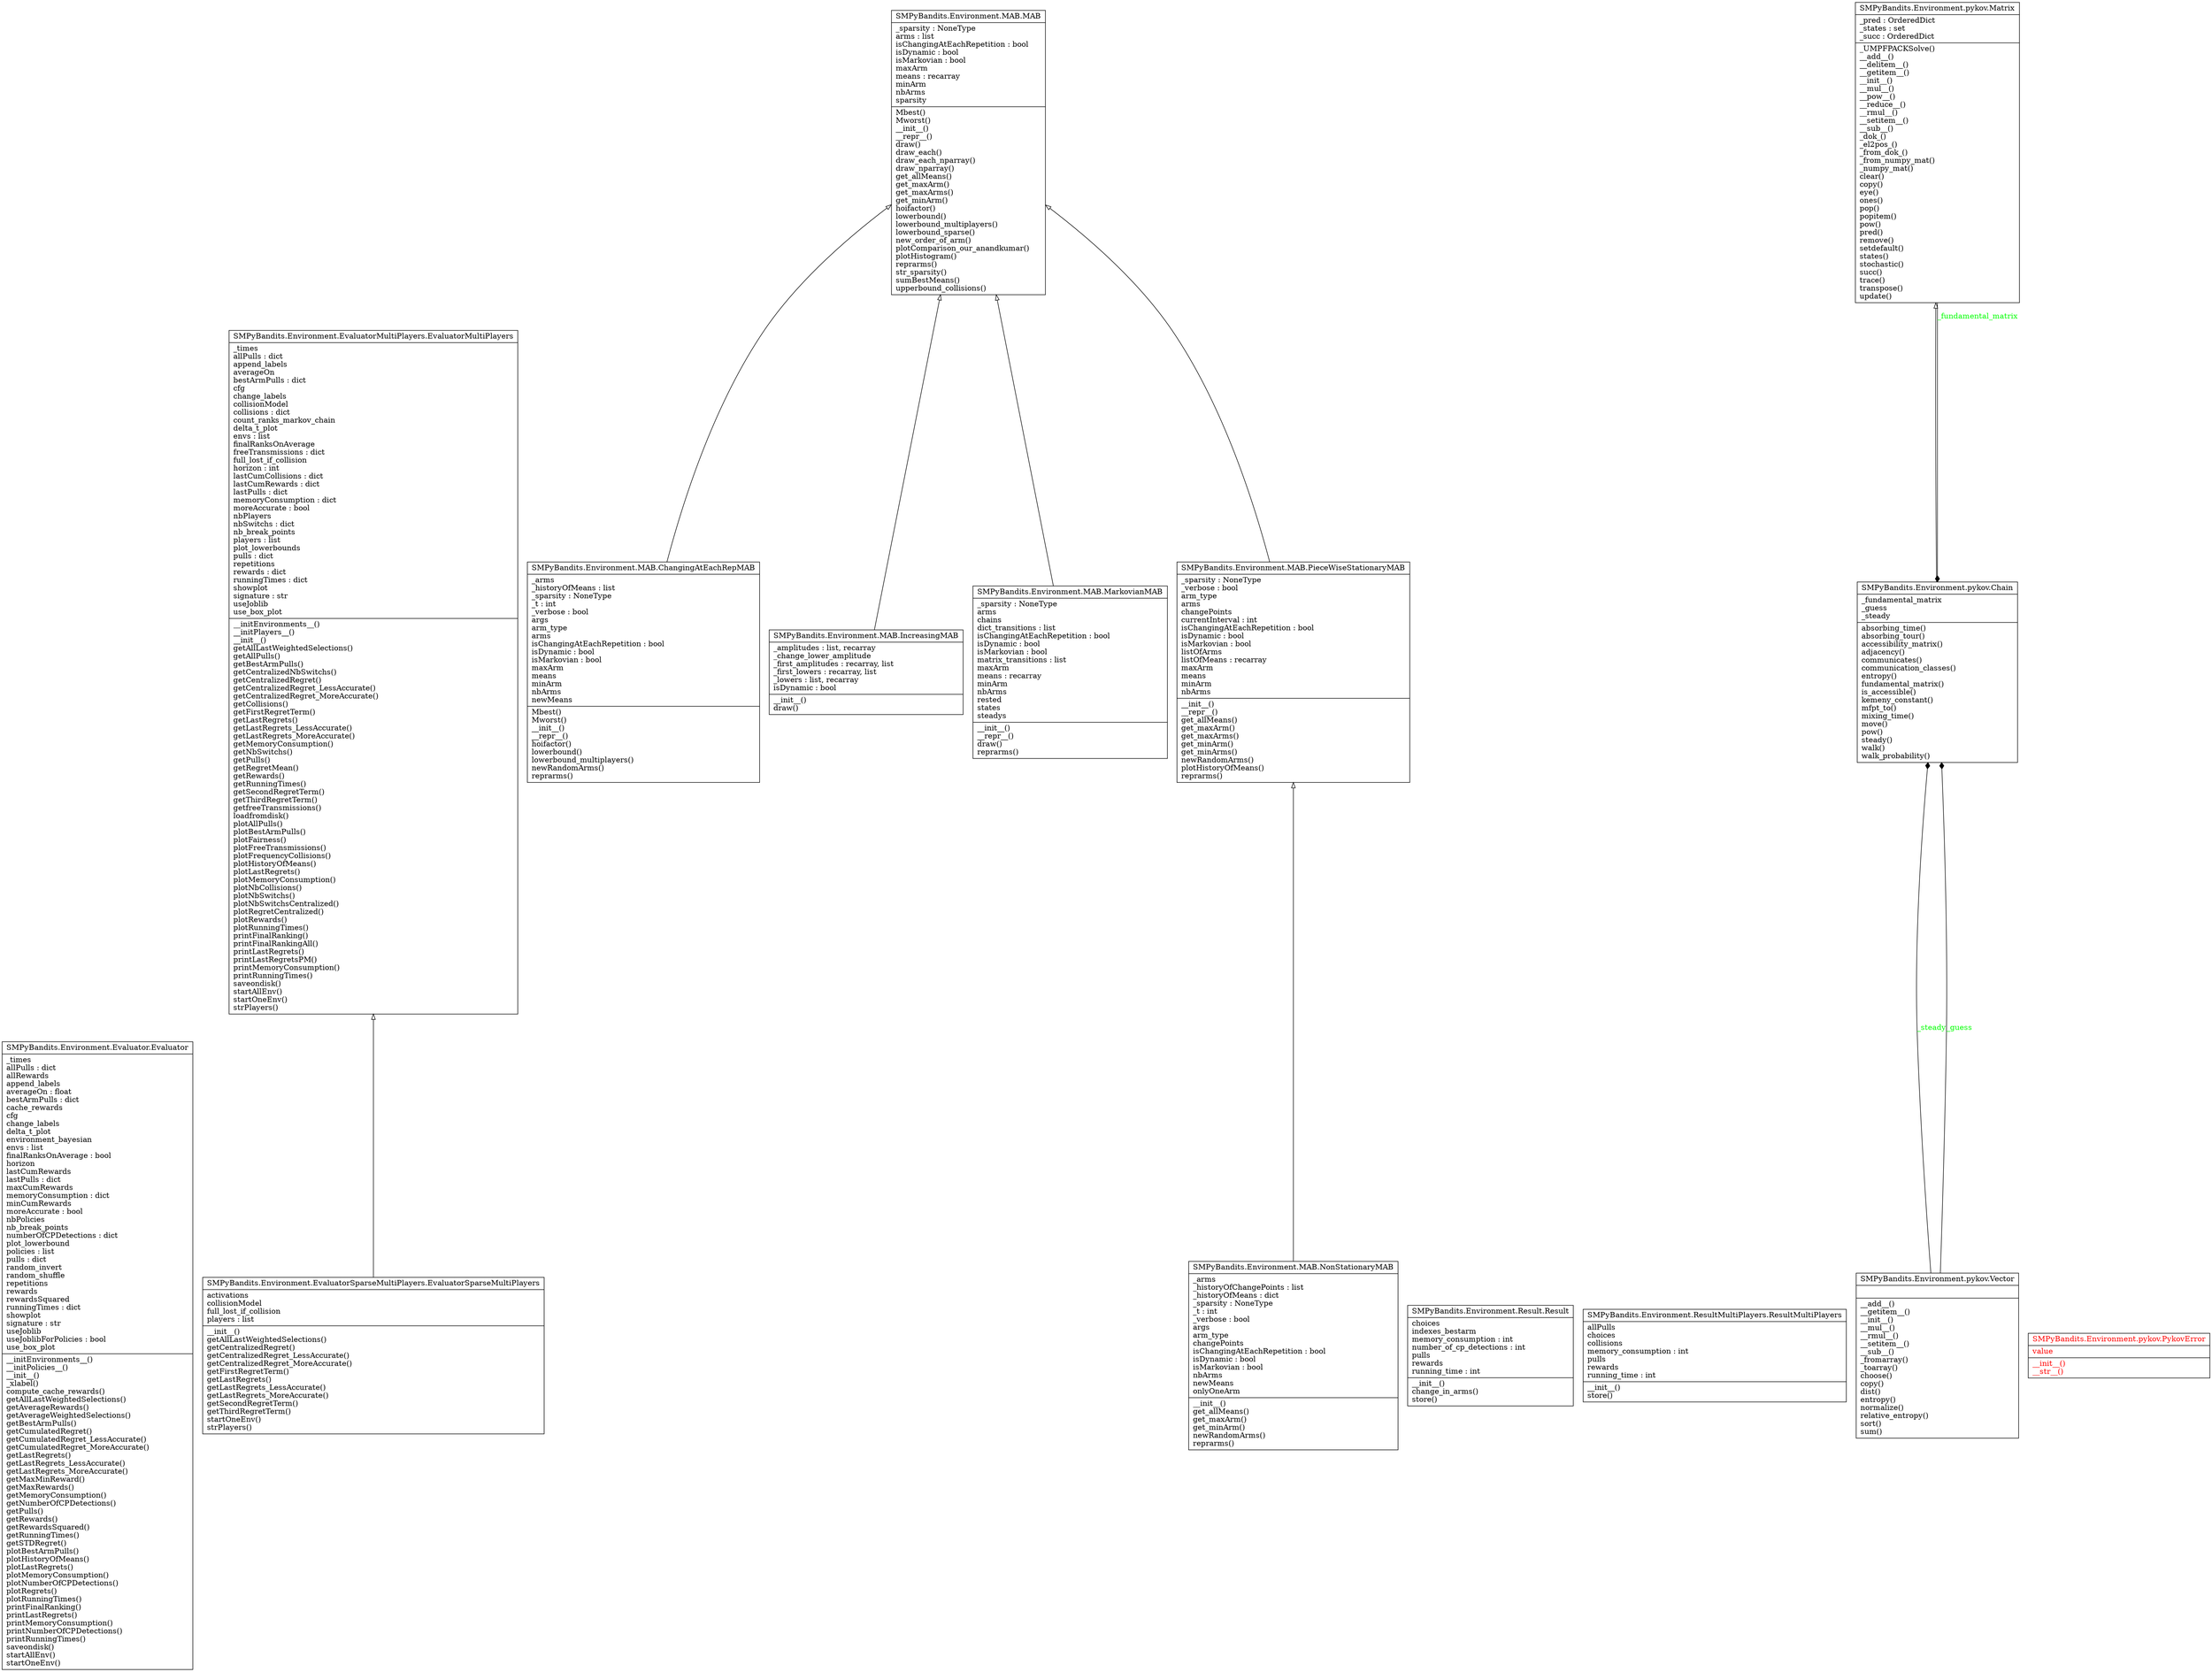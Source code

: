 digraph "classes_SMPyBandits.Environment" {
charset="utf-8"
rankdir=BT
"0" [label="{SMPyBandits.Environment.Evaluator.Evaluator|_times\lallPulls : dict\lallRewards\lappend_labels\laverageOn : float\lbestArmPulls : dict\lcache_rewards\lcfg\lchange_labels\ldelta_t_plot\lenvironment_bayesian\lenvs : list\lfinalRanksOnAverage : bool\lhorizon\llastCumRewards\llastPulls : dict\lmaxCumRewards\lmemoryConsumption : dict\lminCumRewards\lmoreAccurate : bool\lnbPolicies\lnb_break_points\lnumberOfCPDetections : dict\lplot_lowerbound\lpolicies : list\lpulls : dict\lrandom_invert\lrandom_shuffle\lrepetitions\lrewards\lrewardsSquared\lrunningTimes : dict\lshowplot\lsignature : str\luseJoblib\luseJoblibForPolicies : bool\luse_box_plot\l|__initEnvironments__()\l__initPolicies__()\l__init__()\l_xlabel()\lcompute_cache_rewards()\lgetAllLastWeightedSelections()\lgetAverageRewards()\lgetAverageWeightedSelections()\lgetBestArmPulls()\lgetCumulatedRegret()\lgetCumulatedRegret_LessAccurate()\lgetCumulatedRegret_MoreAccurate()\lgetLastRegrets()\lgetLastRegrets_LessAccurate()\lgetLastRegrets_MoreAccurate()\lgetMaxMinReward()\lgetMaxRewards()\lgetMemoryConsumption()\lgetNumberOfCPDetections()\lgetPulls()\lgetRewards()\lgetRewardsSquared()\lgetRunningTimes()\lgetSTDRegret()\lplotBestArmPulls()\lplotHistoryOfMeans()\lplotLastRegrets()\lplotMemoryConsumption()\lplotNumberOfCPDetections()\lplotRegrets()\lplotRunningTimes()\lprintFinalRanking()\lprintLastRegrets()\lprintMemoryConsumption()\lprintNumberOfCPDetections()\lprintRunningTimes()\lsaveondisk()\lstartAllEnv()\lstartOneEnv()\l}", shape="record"];
"1" [label="{SMPyBandits.Environment.EvaluatorMultiPlayers.EvaluatorMultiPlayers|_times\lallPulls : dict\lappend_labels\laverageOn\lbestArmPulls : dict\lcfg\lchange_labels\lcollisionModel\lcollisions : dict\lcount_ranks_markov_chain\ldelta_t_plot\lenvs : list\lfinalRanksOnAverage\lfreeTransmissions : dict\lfull_lost_if_collision\lhorizon : int\llastCumCollisions : dict\llastCumRewards : dict\llastPulls : dict\lmemoryConsumption : dict\lmoreAccurate : bool\lnbPlayers\lnbSwitchs : dict\lnb_break_points\lplayers : list\lplot_lowerbounds\lpulls : dict\lrepetitions\lrewards : dict\lrunningTimes : dict\lshowplot\lsignature : str\luseJoblib\luse_box_plot\l|__initEnvironments__()\l__initPlayers__()\l__init__()\lgetAllLastWeightedSelections()\lgetAllPulls()\lgetBestArmPulls()\lgetCentralizedNbSwitchs()\lgetCentralizedRegret()\lgetCentralizedRegret_LessAccurate()\lgetCentralizedRegret_MoreAccurate()\lgetCollisions()\lgetFirstRegretTerm()\lgetLastRegrets()\lgetLastRegrets_LessAccurate()\lgetLastRegrets_MoreAccurate()\lgetMemoryConsumption()\lgetNbSwitchs()\lgetPulls()\lgetRegretMean()\lgetRewards()\lgetRunningTimes()\lgetSecondRegretTerm()\lgetThirdRegretTerm()\lgetfreeTransmissions()\lloadfromdisk()\lplotAllPulls()\lplotBestArmPulls()\lplotFairness()\lplotFreeTransmissions()\lplotFrequencyCollisions()\lplotHistoryOfMeans()\lplotLastRegrets()\lplotMemoryConsumption()\lplotNbCollisions()\lplotNbSwitchs()\lplotNbSwitchsCentralized()\lplotRegretCentralized()\lplotRewards()\lplotRunningTimes()\lprintFinalRanking()\lprintFinalRankingAll()\lprintLastRegrets()\lprintLastRegretsPM()\lprintMemoryConsumption()\lprintRunningTimes()\lsaveondisk()\lstartAllEnv()\lstartOneEnv()\lstrPlayers()\l}", shape="record"];
"2" [label="{SMPyBandits.Environment.EvaluatorSparseMultiPlayers.EvaluatorSparseMultiPlayers|activations\lcollisionModel\lfull_lost_if_collision\lplayers : list\l|__init__()\lgetAllLastWeightedSelections()\lgetCentralizedRegret()\lgetCentralizedRegret_LessAccurate()\lgetCentralizedRegret_MoreAccurate()\lgetFirstRegretTerm()\lgetLastRegrets()\lgetLastRegrets_LessAccurate()\lgetLastRegrets_MoreAccurate()\lgetSecondRegretTerm()\lgetThirdRegretTerm()\lstartOneEnv()\lstrPlayers()\l}", shape="record"];
"3" [label="{SMPyBandits.Environment.MAB.ChangingAtEachRepMAB|_arms\l_historyOfMeans : list\l_sparsity : NoneType\l_t : int\l_verbose : bool\largs\larm_type\larms\lisChangingAtEachRepetition : bool\lisDynamic : bool\lisMarkovian : bool\lmaxArm\lmeans\lminArm\lnbArms\lnewMeans\l|Mbest()\lMworst()\l__init__()\l__repr__()\lhoifactor()\llowerbound()\llowerbound_multiplayers()\lnewRandomArms()\lreprarms()\l}", shape="record"];
"4" [label="{SMPyBandits.Environment.MAB.IncreasingMAB|_amplitudes : list, recarray\l_change_lower_amplitude\l_first_amplitudes : recarray, list\l_first_lowers : recarray, list\l_lowers : list, recarray\lisDynamic : bool\l|__init__()\ldraw()\l}", shape="record"];
"5" [label="{SMPyBandits.Environment.MAB.MAB|_sparsity : NoneType\larms : list\lisChangingAtEachRepetition : bool\lisDynamic : bool\lisMarkovian : bool\lmaxArm\lmeans : recarray\lminArm\lnbArms\lsparsity\l|Mbest()\lMworst()\l__init__()\l__repr__()\ldraw()\ldraw_each()\ldraw_each_nparray()\ldraw_nparray()\lget_allMeans()\lget_maxArm()\lget_maxArms()\lget_minArm()\lhoifactor()\llowerbound()\llowerbound_multiplayers()\llowerbound_sparse()\lnew_order_of_arm()\lplotComparison_our_anandkumar()\lplotHistogram()\lreprarms()\lstr_sparsity()\lsumBestMeans()\lupperbound_collisions()\l}", shape="record"];
"6" [label="{SMPyBandits.Environment.MAB.MarkovianMAB|_sparsity : NoneType\larms\lchains\ldict_transitions : list\lisChangingAtEachRepetition : bool\lisDynamic : bool\lisMarkovian : bool\lmatrix_transitions : list\lmaxArm\lmeans : recarray\lminArm\lnbArms\lrested\lstates\lsteadys\l|__init__()\l__repr__()\ldraw()\lreprarms()\l}", shape="record"];
"7" [label="{SMPyBandits.Environment.MAB.NonStationaryMAB|_arms\l_historyOfChangePoints : list\l_historyOfMeans : dict\l_sparsity : NoneType\l_t : int\l_verbose : bool\largs\larm_type\lchangePoints\lisChangingAtEachRepetition : bool\lisDynamic : bool\lisMarkovian : bool\lnbArms\lnewMeans\lonlyOneArm\l|__init__()\lget_allMeans()\lget_maxArm()\lget_minArm()\lnewRandomArms()\lreprarms()\l}", shape="record"];
"8" [label="{SMPyBandits.Environment.MAB.PieceWiseStationaryMAB|_sparsity : NoneType\l_verbose : bool\larm_type\larms\lchangePoints\lcurrentInterval : int\lisChangingAtEachRepetition : bool\lisDynamic : bool\lisMarkovian : bool\llistOfArms\llistOfMeans : recarray\lmaxArm\lmeans\lminArm\lnbArms\l|__init__()\l__repr__()\lget_allMeans()\lget_maxArm()\lget_maxArms()\lget_minArm()\lget_minArms()\lnewRandomArms()\lplotHistoryOfMeans()\lreprarms()\l}", shape="record"];
"9" [label="{SMPyBandits.Environment.Result.Result|choices\lindexes_bestarm\lmemory_consumption : int\lnumber_of_cp_detections : int\lpulls\lrewards\lrunning_time : int\l|__init__()\lchange_in_arms()\lstore()\l}", shape="record"];
"10" [label="{SMPyBandits.Environment.ResultMultiPlayers.ResultMultiPlayers|allPulls\lchoices\lcollisions\lmemory_consumption : int\lpulls\lrewards\lrunning_time : int\l|__init__()\lstore()\l}", shape="record"];
"11" [label="{SMPyBandits.Environment.pykov.Chain|_fundamental_matrix\l_guess\l_steady\l|absorbing_time()\labsorbing_tour()\laccessibility_matrix()\ladjacency()\lcommunicates()\lcommunication_classes()\lentropy()\lfundamental_matrix()\lis_accessible()\lkemeny_constant()\lmfpt_to()\lmixing_time()\lmove()\lpow()\lsteady()\lwalk()\lwalk_probability()\l}", shape="record"];
"12" [label="{SMPyBandits.Environment.pykov.Matrix|_pred : OrderedDict\l_states : set\l_succ : OrderedDict\l|_UMPFPACKSolve()\l__add__()\l__delitem__()\l__getitem__()\l__init__()\l__mul__()\l__pow__()\l__reduce__()\l__rmul__()\l__setitem__()\l__sub__()\l_dok_()\l_el2pos_()\l_from_dok_()\l_from_numpy_mat()\l_numpy_mat()\lclear()\lcopy()\leye()\lones()\lpop()\lpopitem()\lpow()\lpred()\lremove()\lsetdefault()\lstates()\lstochastic()\lsucc()\ltrace()\ltranspose()\lupdate()\l}", shape="record"];
"13" [fontcolor="red", label="{SMPyBandits.Environment.pykov.PykovError|value\l|__init__()\l__str__()\l}", shape="record"];
"14" [label="{SMPyBandits.Environment.pykov.Vector|\l|__add__()\l__getitem__()\l__init__()\l__mul__()\l__rmul__()\l__setitem__()\l__sub__()\l_fromarray()\l_toarray()\lchoose()\lcopy()\ldist()\lentropy()\lnormalize()\lrelative_entropy()\lsort()\lsum()\l}", shape="record"];
"2" -> "1" [arrowhead="empty", arrowtail="none"];
"3" -> "5" [arrowhead="empty", arrowtail="none"];
"4" -> "5" [arrowhead="empty", arrowtail="none"];
"6" -> "5" [arrowhead="empty", arrowtail="none"];
"7" -> "8" [arrowhead="empty", arrowtail="none"];
"8" -> "5" [arrowhead="empty", arrowtail="none"];
"11" -> "12" [arrowhead="empty", arrowtail="none"];
"12" -> "11" [arrowhead="diamond", arrowtail="none", fontcolor="green", label="_fundamental_matrix", style="solid"];
"14" -> "11" [arrowhead="diamond", arrowtail="none", fontcolor="green", label="_steady", style="solid"];
"14" -> "11" [arrowhead="diamond", arrowtail="none", fontcolor="green", label="_guess", style="solid"];
}
